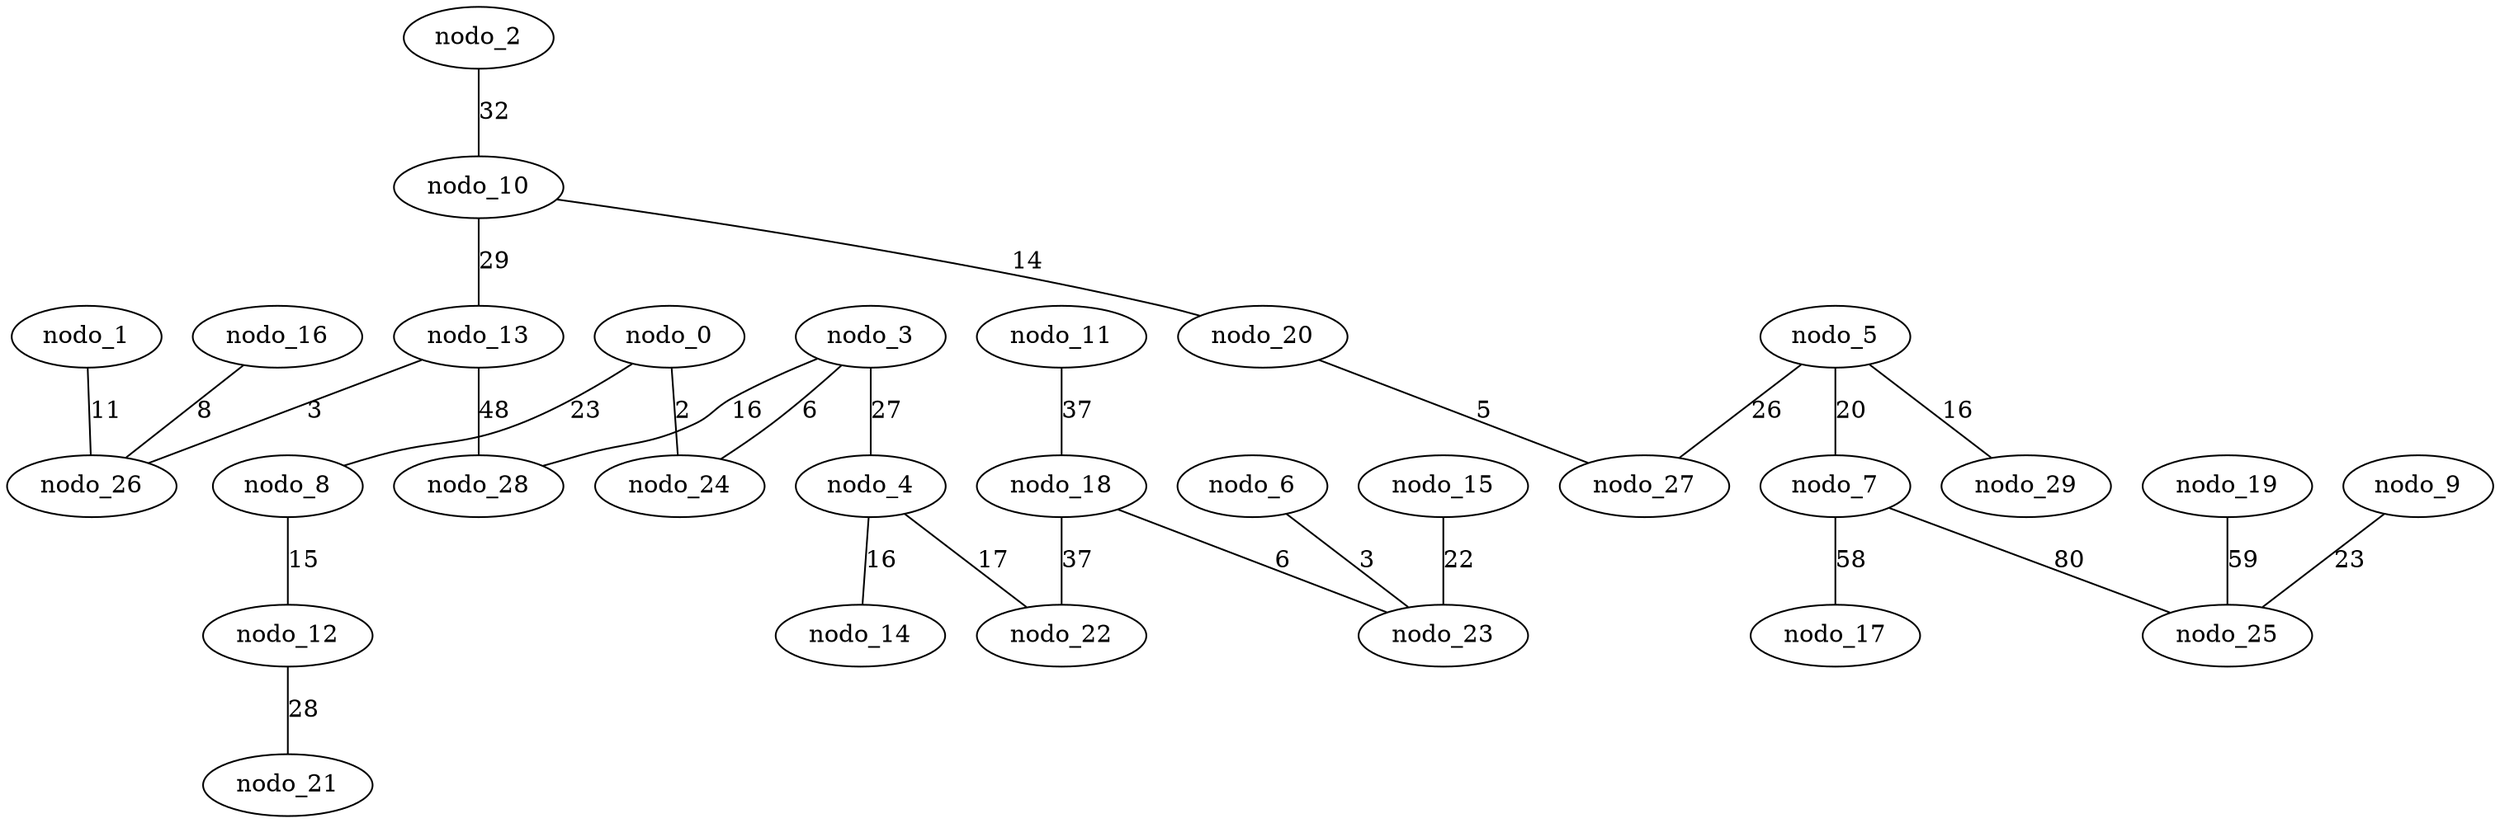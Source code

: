 graph gen_geografico_30_d_kruskal {
  nodo_1 -- nodo_26 [label=11 weight=11];
  nodo_5 -- nodo_29 [label=16 weight=16];
  nodo_13 -- nodo_28 [label=48 weight=48];
  nodo_13 -- nodo_26 [label=3 weight=3];
  nodo_3 -- nodo_28 [label=16 weight=16];
  nodo_10 -- nodo_13 [label=29 weight=29];
  nodo_7 -- nodo_25 [label=80 weight=80];
  nodo_16 -- nodo_26 [label=8 weight=8];
  nodo_8 -- nodo_12 [label=15 weight=15];
  nodo_9 -- nodo_25 [label=23 weight=23];
  nodo_18 -- nodo_23 [label=6 weight=6];
  nodo_2 -- nodo_10 [label=32 weight=32];
  nodo_18 -- nodo_22 [label=37 weight=37];
  nodo_3 -- nodo_24 [label=6 weight=6];
  nodo_5 -- nodo_27 [label=26 weight=26];
  nodo_10 -- nodo_20 [label=14 weight=14];
  nodo_4 -- nodo_14 [label=16 weight=16];
  nodo_12 -- nodo_21 [label=28 weight=28];
  nodo_0 -- nodo_24 [label=2 weight=2];
  nodo_3 -- nodo_4 [label=27 weight=27];
  nodo_0 -- nodo_8 [label=23 weight=23];
  nodo_11 -- nodo_18 [label=37 weight=37];
  nodo_5 -- nodo_7 [label=20 weight=20];
  nodo_15 -- nodo_23 [label=22 weight=22];
  nodo_20 -- nodo_27 [label=5 weight=5];
  nodo_4 -- nodo_22 [label=17 weight=17];
  nodo_6 -- nodo_23 [label=3 weight=3];
  nodo_7 -- nodo_17 [label=58 weight=58];
  nodo_19 -- nodo_25 [label=59 weight=59];
}